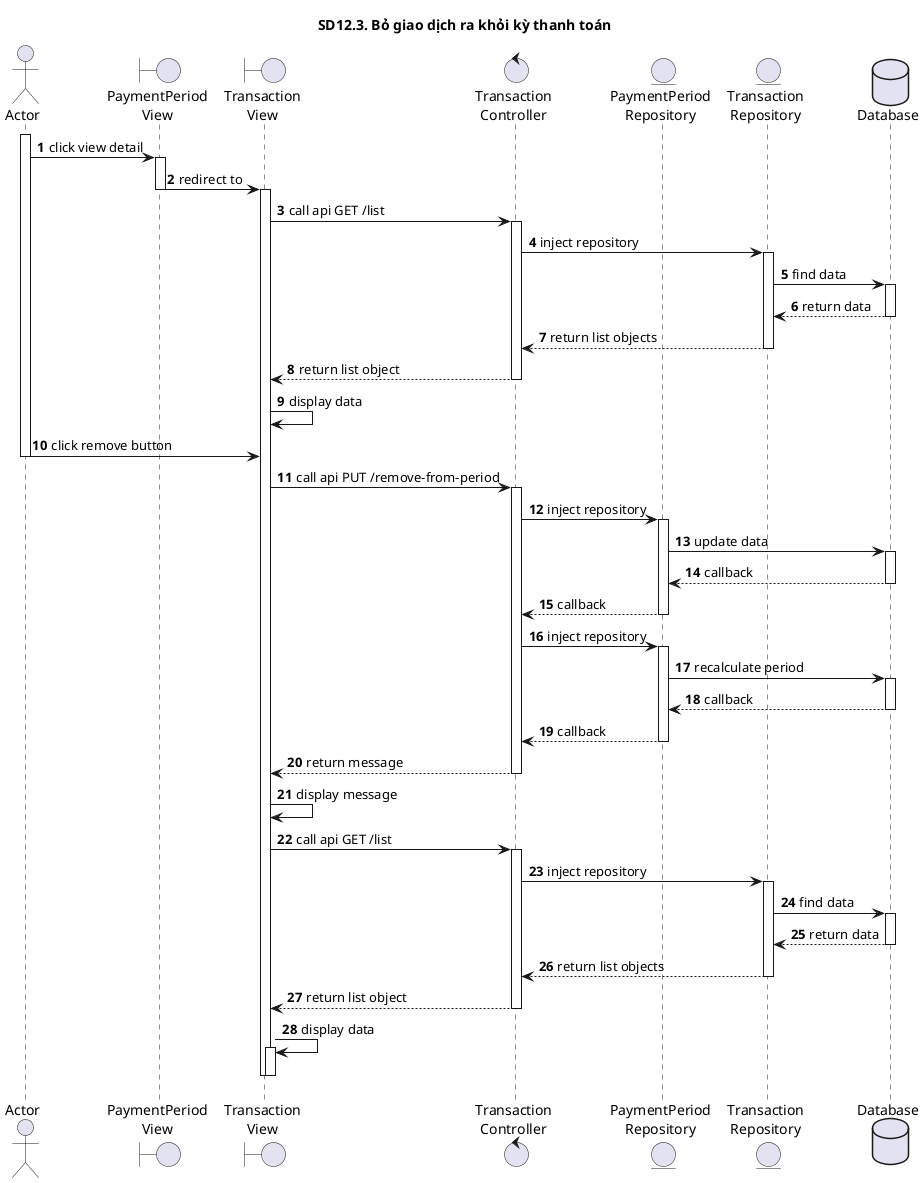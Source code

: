 @startuml SQ
autonumber
title SD12.3. Bỏ giao dịch ra khỏi kỳ thanh toán
actor "Actor" as actor
boundary "PaymentPeriod\nView" as view
boundary "Transaction\nView" as detail
control "Transaction\nController" as controller
entity "PaymentPeriod\nRepository" as model
entity "Transaction\nRepository" as transModel
database "Database" as database
activate actor
actor -> view : click view detail
activate view
view -> detail : redirect to
deactivate view
activate detail
detail -> controller : call api GET /list
activate controller
controller -> transModel : inject repository
activate transModel
transModel -> database : find data
activate database
database --> transModel : return data
deactivate database
transModel --> controller: return list objects
deactivate transModel
controller --> detail : return list object
deactivate controller
detail -> detail: display data
actor -> detail : click remove button
deactivate actor
detail -> controller : call api PUT /remove-from-period
activate controller
controller -> model : inject repository
activate model
model -> database : update data
activate database
database --> model : callback
deactivate database
model --> controller: callback
deactivate model
controller -> model : inject repository
activate model
model -> database : recalculate period
activate database
database --> model : callback
deactivate database
model --> controller: callback
deactivate model
controller --> detail: return message
deactivate controller
detail -> detail: display message
detail -> controller : call api GET /list
activate controller
controller -> transModel : inject repository
activate transModel
transModel -> database : find data
activate database
database --> transModel : return data
deactivate database
transModel --> controller: return list objects
deactivate transModel
controller --> detail : return list object
deactivate controller
detail -> detail: display data
activate detail
deactivate detail
deactivate detail
@enduml